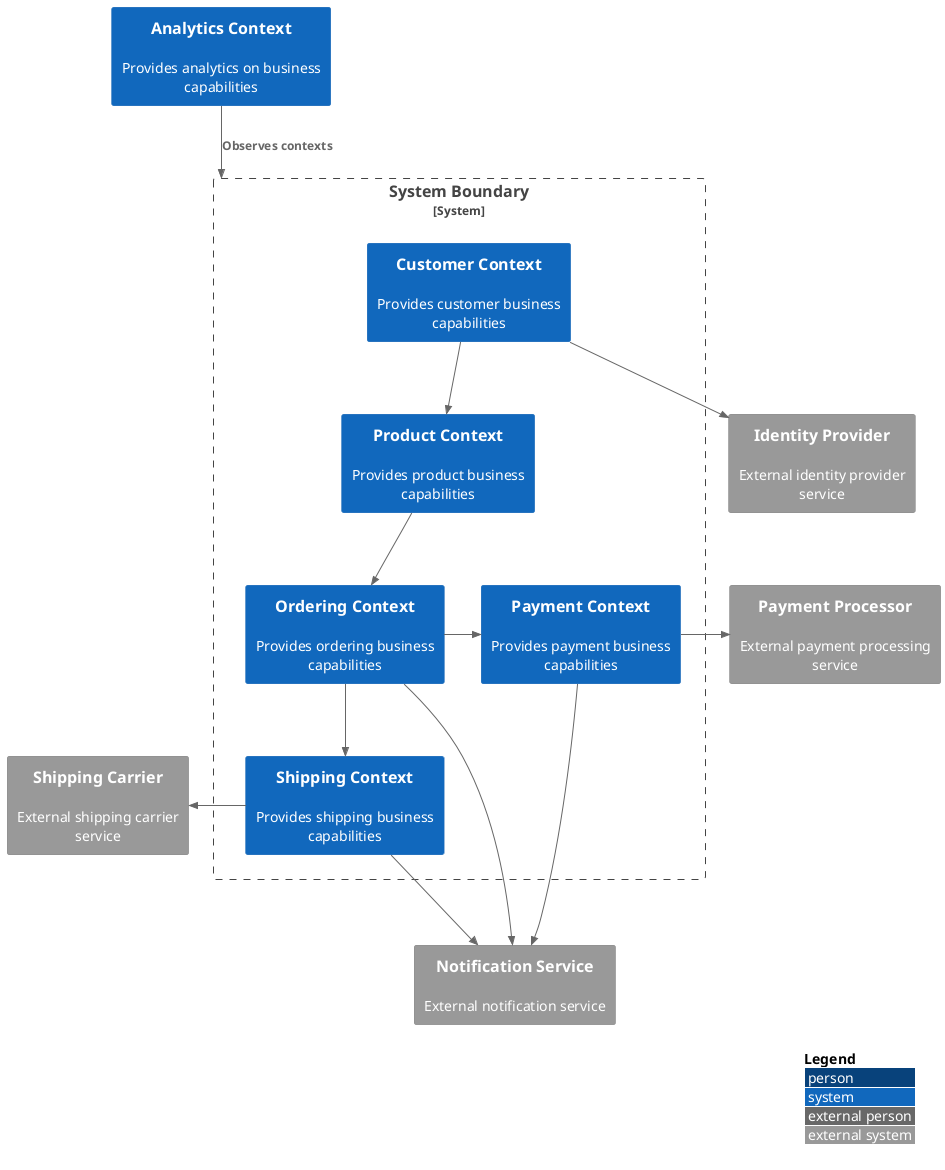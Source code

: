 @startuml bounded-contexts
!include <C4/C4_Context>

LAYOUT_WITH_LEGEND()

System_Boundary(system_boundary, "System Boundary") {
    System(order, "Ordering Context", "Provides ordering business capabilities")
    System(payment, "Payment Context", "Provides payment business capabilities")
    System(product, "Product Context", "Provides product business capabilities")
    System(shipping, "Shipping Context", "Provides shipping business capabilities")
    System(customer, "Customer Context", "Provides customer business capabilities")
}

System(analytics, "Analytics Context", "Provides analytics on business capabilities")

System_Ext(payment_processor, "Payment Processor", "External payment processing service")

System_Ext(shipping_carrier, "Shipping Carrier", "External shipping carrier service")

System_Ext(idp, "Identity Provider", "External identity provider service")

System_Ext(notification_service, "Notification Service", "External notification service")

Rel(customer, product, "")
Rel(customer, idp, "")
Rel(product, order, "")
Rel_L(order, payment, "")
Rel_R(payment, payment_processor, "")
Rel(order, shipping, "")
Rel_L(shipping, shipping_carrier, "")
Rel(analytics, system_boundary, "Observes contexts")
Rel_D(order, notification_service, "")
Rel_D(shipping, notification_service, "")
Rel_D(payment, notification_service, "")
@enduml